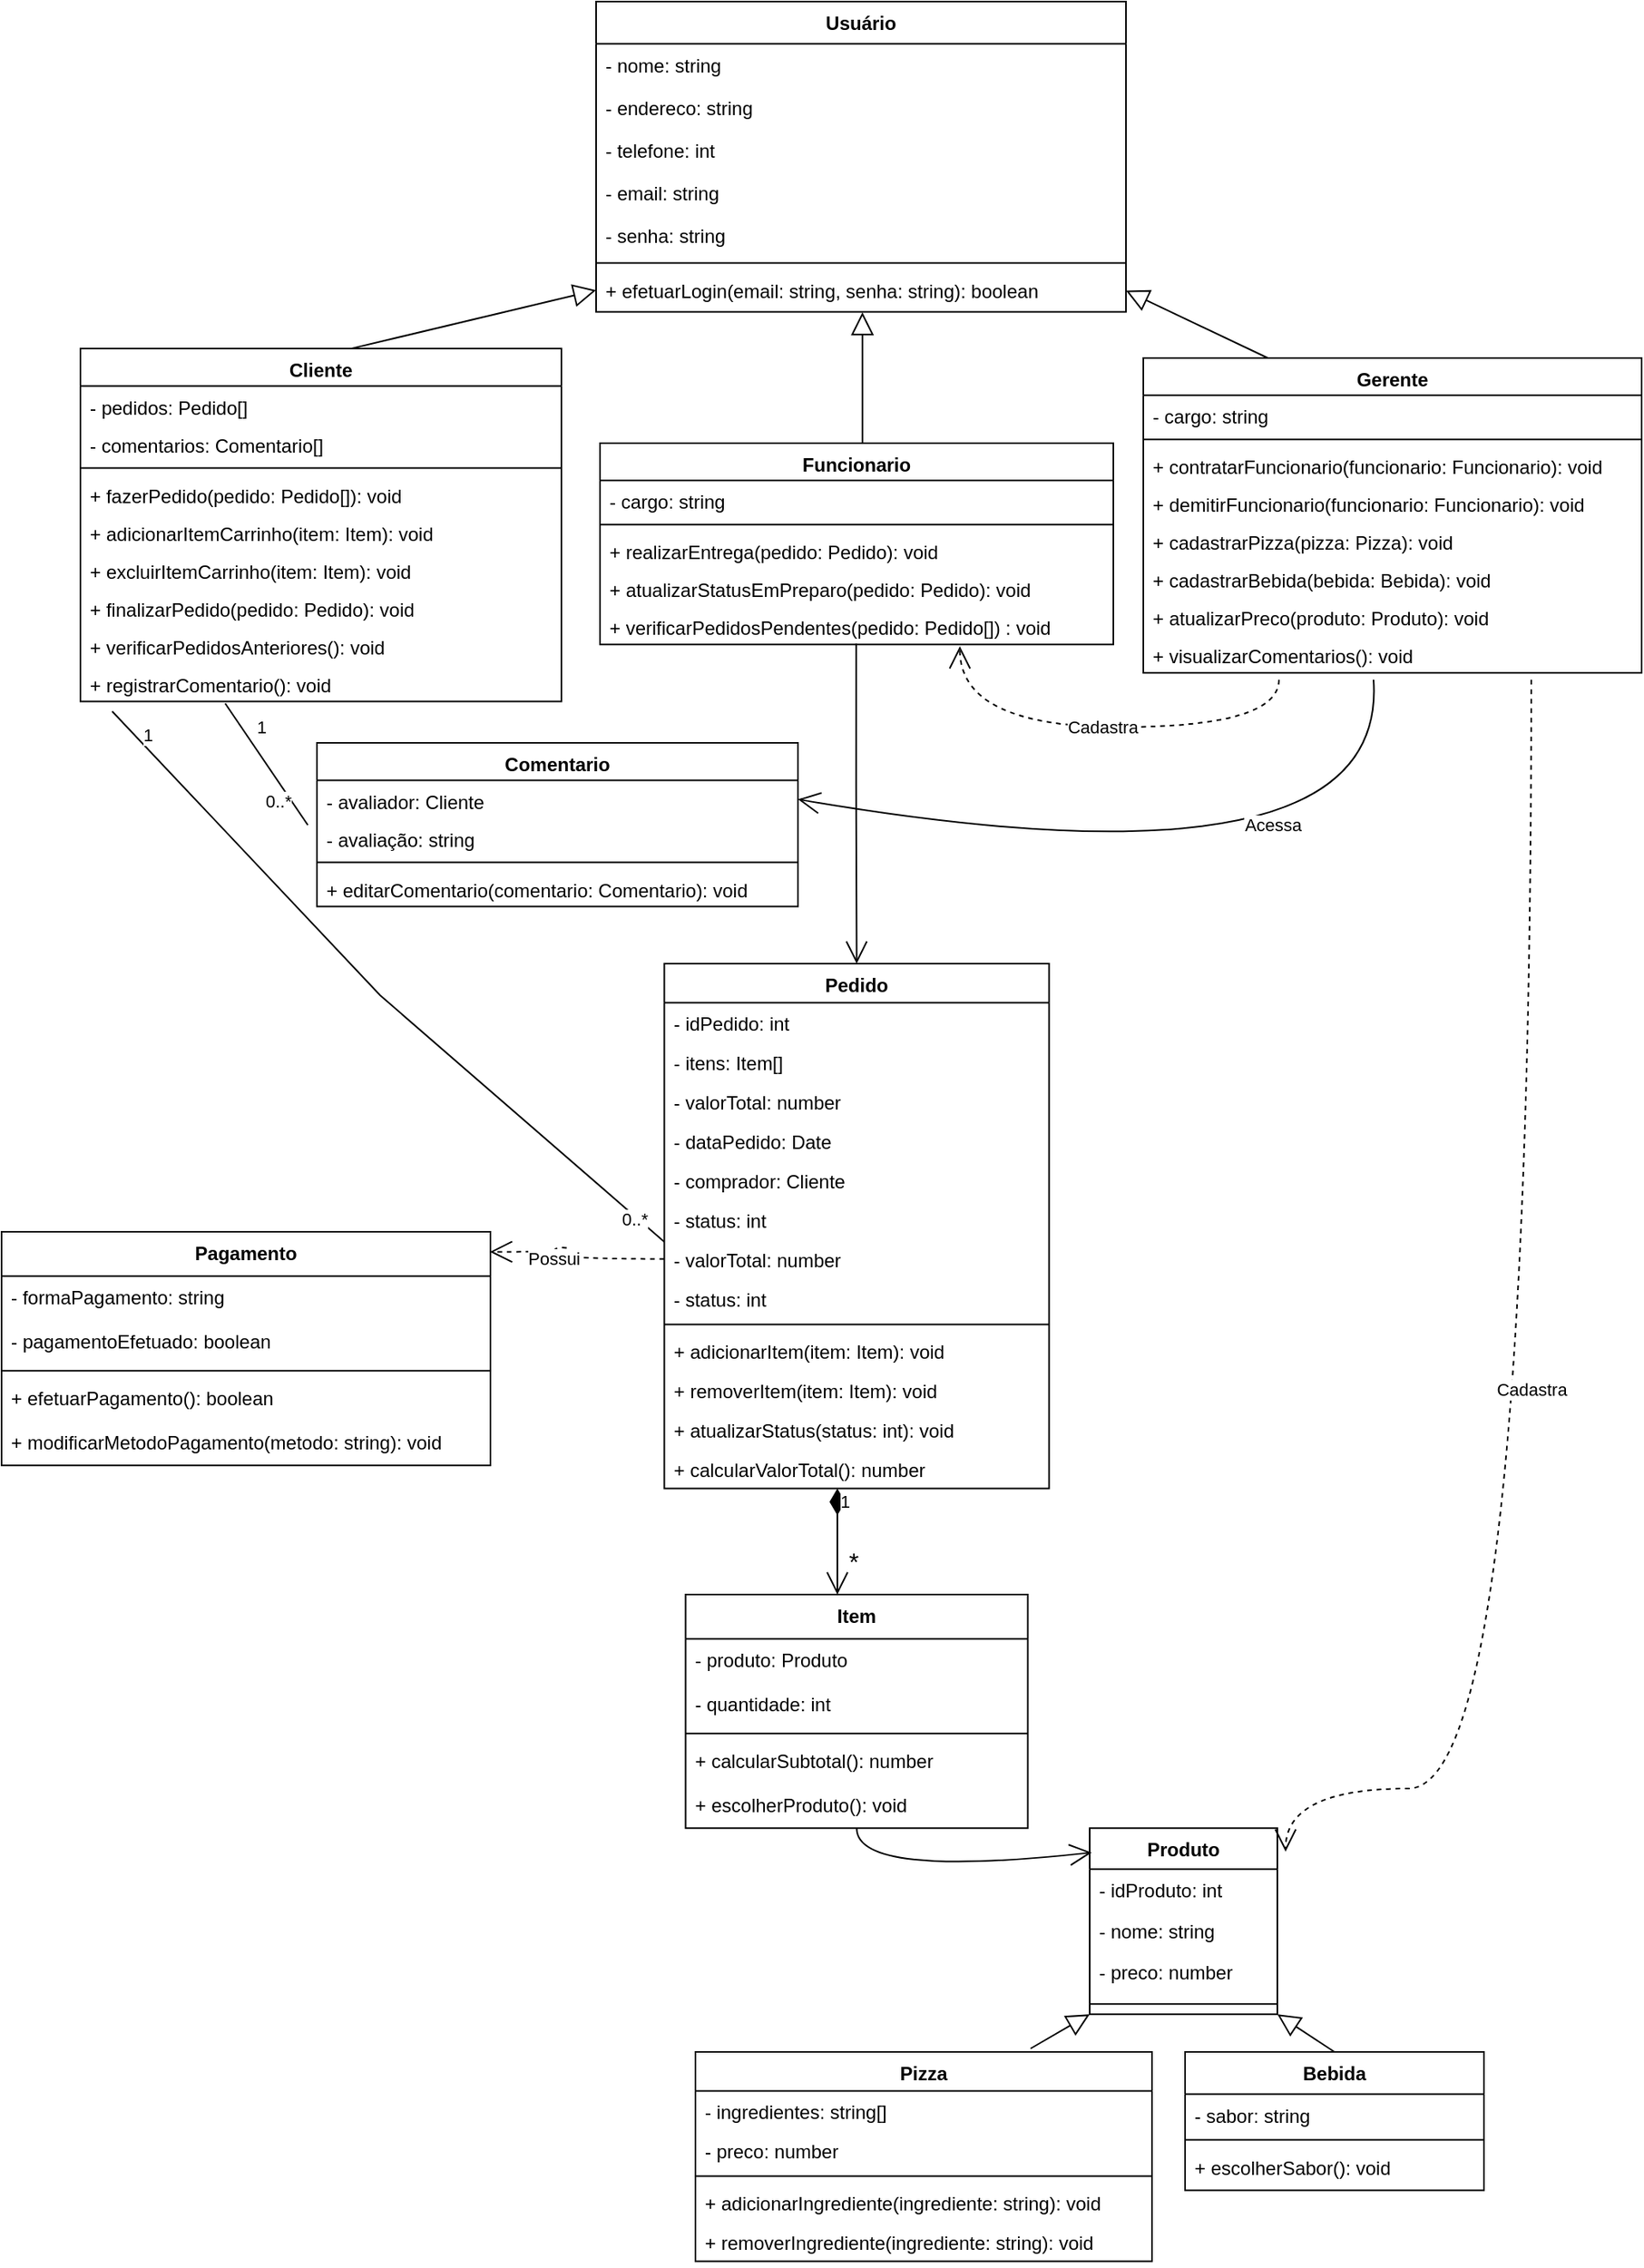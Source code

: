 <mxfile version="22.1.4" type="github">
  <diagram name="Página-1" id="_QHT0VM7mfmA924iPTIp">
    <mxGraphModel dx="1416" dy="1896" grid="1" gridSize="10" guides="1" tooltips="1" connect="1" arrows="1" fold="1" page="1" pageScale="1" pageWidth="827" pageHeight="1169" math="0" shadow="0">
      <root>
        <mxCell id="0" />
        <mxCell id="1" parent="0" />
        <mxCell id="14" value="Funcionario" style="swimlane;fontStyle=1;align=center;verticalAlign=top;childLayout=stackLayout;horizontal=1;startSize=23.606;horizontalStack=0;resizeParent=1;resizeParentMax=0;resizeLast=0;collapsible=0;marginBottom=0;" parent="1" vertex="1">
          <mxGeometry x="79.5" y="120" width="325.5" height="127.606" as="geometry" />
        </mxCell>
        <mxCell id="20" value="- cargo: string" style="text;strokeColor=none;fillColor=none;align=left;verticalAlign=top;spacingLeft=4;spacingRight=4;overflow=hidden;rotatable=0;points=[[0,0.5],[1,0.5]];portConstraint=eastwest;" parent="14" vertex="1">
          <mxGeometry y="23.606" width="325.5" height="24" as="geometry" />
        </mxCell>
        <mxCell id="21" style="line;strokeWidth=1;fillColor=none;align=left;verticalAlign=middle;spacingTop=-1;spacingLeft=3;spacingRight=3;rotatable=0;labelPosition=right;points=[];portConstraint=eastwest;strokeColor=inherit;" parent="14" vertex="1">
          <mxGeometry y="47.606" width="325.5" height="8" as="geometry" />
        </mxCell>
        <mxCell id="22" value="+ realizarEntrega(pedido: Pedido): void" style="text;strokeColor=none;fillColor=none;align=left;verticalAlign=top;spacingLeft=4;spacingRight=4;overflow=hidden;rotatable=0;points=[[0,0.5],[1,0.5]];portConstraint=eastwest;" parent="14" vertex="1">
          <mxGeometry y="55.606" width="325.5" height="24" as="geometry" />
        </mxCell>
        <mxCell id="SXoZxHdqQvmYgP3eN_0H-120" value="+ atualizarStatusEmPreparo(pedido: Pedido): void" style="text;strokeColor=none;fillColor=none;align=left;verticalAlign=top;spacingLeft=4;spacingRight=4;overflow=hidden;rotatable=0;points=[[0,0.5],[1,0.5]];portConstraint=eastwest;" parent="14" vertex="1">
          <mxGeometry y="79.606" width="325.5" height="24" as="geometry" />
        </mxCell>
        <mxCell id="SXoZxHdqQvmYgP3eN_0H-117" value="+ verificarPedidosPendentes(pedido: Pedido[]) : void" style="text;strokeColor=none;fillColor=none;align=left;verticalAlign=top;spacingLeft=4;spacingRight=4;overflow=hidden;rotatable=0;points=[[0,0.5],[1,0.5]];portConstraint=eastwest;" parent="14" vertex="1">
          <mxGeometry y="103.606" width="325.5" height="24" as="geometry" />
        </mxCell>
        <mxCell id="SXoZxHdqQvmYgP3eN_0H-110" style="rounded=0;orthogonalLoop=1;jettySize=auto;html=1;exitX=0.25;exitY=0;exitDx=0;exitDy=0;endArrow=block;endFill=0;entryX=1;entryY=0.5;entryDx=0;entryDy=0;endSize=12;" parent="1" source="27" target="SXoZxHdqQvmYgP3eN_0H-91" edge="1">
          <mxGeometry relative="1" as="geometry" />
        </mxCell>
        <mxCell id="27" value="Gerente" style="swimlane;fontStyle=1;align=center;verticalAlign=top;childLayout=stackLayout;horizontal=1;startSize=23.606;horizontalStack=0;resizeParent=1;resizeParentMax=0;resizeLast=0;collapsible=0;marginBottom=0;" parent="1" vertex="1">
          <mxGeometry x="424" y="66" width="316" height="199.606" as="geometry" />
        </mxCell>
        <mxCell id="SXoZxHdqQvmYgP3eN_0H-112" value="- cargo: string" style="text;strokeColor=none;fillColor=none;align=left;verticalAlign=top;spacingLeft=4;spacingRight=4;overflow=hidden;rotatable=0;points=[[0,0.5],[1,0.5]];portConstraint=eastwest;" parent="27" vertex="1">
          <mxGeometry y="23.606" width="316" height="24" as="geometry" />
        </mxCell>
        <mxCell id="34" style="line;strokeWidth=1;fillColor=none;align=left;verticalAlign=middle;spacingTop=-1;spacingLeft=3;spacingRight=3;rotatable=0;labelPosition=right;points=[];portConstraint=eastwest;strokeColor=inherit;" parent="27" vertex="1">
          <mxGeometry y="47.606" width="316" height="8" as="geometry" />
        </mxCell>
        <mxCell id="35" value="+ contratarFuncionario(funcionario: Funcionario): void" style="text;strokeColor=none;fillColor=none;align=left;verticalAlign=top;spacingLeft=4;spacingRight=4;overflow=hidden;rotatable=0;points=[[0,0.5],[1,0.5]];portConstraint=eastwest;" parent="27" vertex="1">
          <mxGeometry y="55.606" width="316" height="24" as="geometry" />
        </mxCell>
        <mxCell id="36" value="+ demitirFuncionario(funcionario: Funcionario): void" style="text;strokeColor=none;fillColor=none;align=left;verticalAlign=top;spacingLeft=4;spacingRight=4;overflow=hidden;rotatable=0;points=[[0,0.5],[1,0.5]];portConstraint=eastwest;" parent="27" vertex="1">
          <mxGeometry y="79.606" width="316" height="24" as="geometry" />
        </mxCell>
        <mxCell id="37" value="+ cadastrarPizza(pizza: Pizza): void" style="text;strokeColor=none;fillColor=none;align=left;verticalAlign=top;spacingLeft=4;spacingRight=4;overflow=hidden;rotatable=0;points=[[0,0.5],[1,0.5]];portConstraint=eastwest;" parent="27" vertex="1">
          <mxGeometry y="103.606" width="316" height="24" as="geometry" />
        </mxCell>
        <mxCell id="38" value="+ cadastrarBebida(bebida: Bebida): void" style="text;strokeColor=none;fillColor=none;align=left;verticalAlign=top;spacingLeft=4;spacingRight=4;overflow=hidden;rotatable=0;points=[[0,0.5],[1,0.5]];portConstraint=eastwest;" parent="27" vertex="1">
          <mxGeometry y="127.606" width="316" height="24" as="geometry" />
        </mxCell>
        <mxCell id="DunoJFlVvEclXtKHdvrS-126" value="+ atualizarPreco(produto: Produto): void" style="text;strokeColor=none;fillColor=none;align=left;verticalAlign=top;spacingLeft=4;spacingRight=4;overflow=hidden;rotatable=0;points=[[0,0.5],[1,0.5]];portConstraint=eastwest;" parent="27" vertex="1">
          <mxGeometry y="151.606" width="316" height="24" as="geometry" />
        </mxCell>
        <mxCell id="DunoJFlVvEclXtKHdvrS-119" value="+ visualizarComentarios(): void" style="text;strokeColor=none;fillColor=none;align=left;verticalAlign=top;spacingLeft=4;spacingRight=4;overflow=hidden;rotatable=0;points=[[0,0.5],[1,0.5]];portConstraint=eastwest;" parent="27" vertex="1">
          <mxGeometry y="175.606" width="316" height="24" as="geometry" />
        </mxCell>
        <mxCell id="40" value="Pizza" style="swimlane;fontStyle=1;align=center;verticalAlign=top;childLayout=stackLayout;horizontal=1;startSize=24.731;horizontalStack=0;resizeParent=1;resizeParentMax=0;resizeLast=0;collapsible=0;marginBottom=0;" parent="1" vertex="1">
          <mxGeometry x="140" y="1140" width="289.5" height="132.731" as="geometry" />
        </mxCell>
        <mxCell id="43" value="- ingredientes: string[]" style="text;strokeColor=none;fillColor=none;align=left;verticalAlign=top;spacingLeft=4;spacingRight=4;overflow=hidden;rotatable=0;points=[[0,0.5],[1,0.5]];portConstraint=eastwest;" parent="40" vertex="1">
          <mxGeometry y="24.731" width="289.5" height="25" as="geometry" />
        </mxCell>
        <mxCell id="44" value="- preco: number" style="text;strokeColor=none;fillColor=none;align=left;verticalAlign=top;spacingLeft=4;spacingRight=4;overflow=hidden;rotatable=0;points=[[0,0.5],[1,0.5]];portConstraint=eastwest;" parent="40" vertex="1">
          <mxGeometry y="49.731" width="289.5" height="25" as="geometry" />
        </mxCell>
        <mxCell id="45" style="line;strokeWidth=1;fillColor=none;align=left;verticalAlign=middle;spacingTop=-1;spacingLeft=3;spacingRight=3;rotatable=0;labelPosition=right;points=[];portConstraint=eastwest;strokeColor=inherit;" parent="40" vertex="1">
          <mxGeometry y="74.731" width="289.5" height="8" as="geometry" />
        </mxCell>
        <mxCell id="47" value="+ adicionarIngrediente(ingrediente: string): void" style="text;strokeColor=none;fillColor=none;align=left;verticalAlign=top;spacingLeft=4;spacingRight=4;overflow=hidden;rotatable=0;points=[[0,0.5],[1,0.5]];portConstraint=eastwest;" parent="40" vertex="1">
          <mxGeometry y="82.731" width="289.5" height="25" as="geometry" />
        </mxCell>
        <mxCell id="48" value="+ removerIngrediente(ingrediente: string): void" style="text;strokeColor=none;fillColor=none;align=left;verticalAlign=top;spacingLeft=4;spacingRight=4;overflow=hidden;rotatable=0;points=[[0,0.5],[1,0.5]];portConstraint=eastwest;" parent="40" vertex="1">
          <mxGeometry y="107.731" width="289.5" height="25" as="geometry" />
        </mxCell>
        <mxCell id="49" value="Bebida" style="swimlane;fontStyle=1;align=center;verticalAlign=top;childLayout=stackLayout;horizontal=1;startSize=26.756;horizontalStack=0;resizeParent=1;resizeParentMax=0;resizeLast=0;collapsible=0;marginBottom=0;" parent="1" vertex="1">
          <mxGeometry x="450.5" y="1140" width="189.5" height="87.756" as="geometry" />
        </mxCell>
        <mxCell id="DunoJFlVvEclXtKHdvrS-124" value="- sabor: string" style="text;strokeColor=none;fillColor=none;align=left;verticalAlign=top;spacingLeft=4;spacingRight=4;overflow=hidden;rotatable=0;points=[[0,0.5],[1,0.5]];portConstraint=eastwest;" parent="49" vertex="1">
          <mxGeometry y="26.756" width="189.5" height="25" as="geometry" />
        </mxCell>
        <mxCell id="53" style="line;strokeWidth=1;fillColor=none;align=left;verticalAlign=middle;spacingTop=-1;spacingLeft=3;spacingRight=3;rotatable=0;labelPosition=right;points=[];portConstraint=eastwest;strokeColor=inherit;" parent="49" vertex="1">
          <mxGeometry y="51.756" width="189.5" height="8" as="geometry" />
        </mxCell>
        <mxCell id="_cIstE_mvzX2A864JyEK-101" value="+ escolherSabor(): void" style="text;strokeColor=none;fillColor=none;align=left;verticalAlign=top;spacingLeft=4;spacingRight=4;overflow=hidden;rotatable=0;points=[[0,0.5],[1,0.5]];portConstraint=eastwest;" parent="49" vertex="1">
          <mxGeometry y="59.756" width="189.5" height="28" as="geometry" />
        </mxCell>
        <mxCell id="55" value="Pedido" style="swimlane;fontStyle=1;align=center;verticalAlign=top;childLayout=stackLayout;horizontal=1;startSize=24.731;horizontalStack=0;resizeParent=1;resizeParentMax=0;resizeLast=0;collapsible=0;marginBottom=0;" parent="1" vertex="1">
          <mxGeometry x="120.25" y="450" width="244" height="332.731" as="geometry" />
        </mxCell>
        <mxCell id="56" value="- idPedido: int" style="text;strokeColor=none;fillColor=none;align=left;verticalAlign=top;spacingLeft=4;spacingRight=4;overflow=hidden;rotatable=0;points=[[0,0.5],[1,0.5]];portConstraint=eastwest;" parent="55" vertex="1">
          <mxGeometry y="24.731" width="244" height="25" as="geometry" />
        </mxCell>
        <mxCell id="57" value="- itens: Item[]" style="text;strokeColor=none;fillColor=none;align=left;verticalAlign=top;spacingLeft=4;spacingRight=4;overflow=hidden;rotatable=0;points=[[0,0.5],[1,0.5]];portConstraint=eastwest;" parent="55" vertex="1">
          <mxGeometry y="49.731" width="244" height="25" as="geometry" />
        </mxCell>
        <mxCell id="58" value="- valorTotal: number" style="text;strokeColor=none;fillColor=none;align=left;verticalAlign=top;spacingLeft=4;spacingRight=4;overflow=hidden;rotatable=0;points=[[0,0.5],[1,0.5]];portConstraint=eastwest;" parent="55" vertex="1">
          <mxGeometry y="74.731" width="244" height="25" as="geometry" />
        </mxCell>
        <mxCell id="59" value="- dataPedido: Date" style="text;strokeColor=none;fillColor=none;align=left;verticalAlign=top;spacingLeft=4;spacingRight=4;overflow=hidden;rotatable=0;points=[[0,0.5],[1,0.5]];portConstraint=eastwest;" parent="55" vertex="1">
          <mxGeometry y="99.731" width="244" height="25" as="geometry" />
        </mxCell>
        <mxCell id="DunoJFlVvEclXtKHdvrS-103" value="- comprador: Cliente" style="text;strokeColor=none;fillColor=none;align=left;verticalAlign=top;spacingLeft=4;spacingRight=4;overflow=hidden;rotatable=0;points=[[0,0.5],[1,0.5]];portConstraint=eastwest;" parent="55" vertex="1">
          <mxGeometry y="124.731" width="244" height="25" as="geometry" />
        </mxCell>
        <mxCell id="SXoZxHdqQvmYgP3eN_0H-115" value="- status: int" style="text;strokeColor=none;fillColor=none;align=left;verticalAlign=top;spacingLeft=4;spacingRight=4;overflow=hidden;rotatable=0;points=[[0,0.5],[1,0.5]];portConstraint=eastwest;" parent="55" vertex="1">
          <mxGeometry y="149.731" width="244" height="25" as="geometry" />
        </mxCell>
        <mxCell id="_cIstE_mvzX2A864JyEK-82" value="- valorTotal: number" style="text;strokeColor=none;fillColor=none;align=left;verticalAlign=top;spacingLeft=4;spacingRight=4;overflow=hidden;rotatable=0;points=[[0,0.5],[1,0.5]];portConstraint=eastwest;" parent="55" vertex="1">
          <mxGeometry y="174.731" width="244" height="25" as="geometry" />
        </mxCell>
        <mxCell id="_cIstE_mvzX2A864JyEK-85" value="- status: int" style="text;strokeColor=none;fillColor=none;align=left;verticalAlign=top;spacingLeft=4;spacingRight=4;overflow=hidden;rotatable=0;points=[[0,0.5],[1,0.5]];portConstraint=eastwest;" parent="55" vertex="1">
          <mxGeometry y="199.731" width="244" height="25" as="geometry" />
        </mxCell>
        <mxCell id="60" style="line;strokeWidth=1;fillColor=none;align=left;verticalAlign=middle;spacingTop=-1;spacingLeft=3;spacingRight=3;rotatable=0;labelPosition=right;points=[];portConstraint=eastwest;strokeColor=inherit;" parent="55" vertex="1">
          <mxGeometry y="224.731" width="244" height="8" as="geometry" />
        </mxCell>
        <mxCell id="61" value="+ adicionarItem(item: Item): void" style="text;strokeColor=none;fillColor=none;align=left;verticalAlign=top;spacingLeft=4;spacingRight=4;overflow=hidden;rotatable=0;points=[[0,0.5],[1,0.5]];portConstraint=eastwest;" parent="55" vertex="1">
          <mxGeometry y="232.731" width="244" height="25" as="geometry" />
        </mxCell>
        <mxCell id="62" value="+ removerItem(item: Item): void" style="text;strokeColor=none;fillColor=none;align=left;verticalAlign=top;spacingLeft=4;spacingRight=4;overflow=hidden;rotatable=0;points=[[0,0.5],[1,0.5]];portConstraint=eastwest;" parent="55" vertex="1">
          <mxGeometry y="257.731" width="244" height="25" as="geometry" />
        </mxCell>
        <mxCell id="_cIstE_mvzX2A864JyEK-83" value="+ atualizarStatus(status: int): void" style="text;strokeColor=none;fillColor=none;align=left;verticalAlign=top;spacingLeft=4;spacingRight=4;overflow=hidden;rotatable=0;points=[[0,0.5],[1,0.5]];portConstraint=eastwest;" parent="55" vertex="1">
          <mxGeometry y="282.731" width="244" height="25" as="geometry" />
        </mxCell>
        <mxCell id="63" value="+ calcularValorTotal(): number" style="text;strokeColor=none;fillColor=none;align=left;verticalAlign=top;spacingLeft=4;spacingRight=4;overflow=hidden;rotatable=0;points=[[0,0.5],[1,0.5]];portConstraint=eastwest;" parent="55" vertex="1">
          <mxGeometry y="307.731" width="244" height="25" as="geometry" />
        </mxCell>
        <mxCell id="64" value="Item" style="swimlane;fontStyle=1;align=center;verticalAlign=top;childLayout=stackLayout;horizontal=1;startSize=28.106;horizontalStack=0;resizeParent=1;resizeParentMax=0;resizeLast=0;collapsible=0;marginBottom=0;" parent="1" vertex="1">
          <mxGeometry x="133.75" y="850" width="217" height="148.106" as="geometry" />
        </mxCell>
        <mxCell id="65" value="- produto: Produto" style="text;strokeColor=none;fillColor=none;align=left;verticalAlign=top;spacingLeft=4;spacingRight=4;overflow=hidden;rotatable=0;points=[[0,0.5],[1,0.5]];portConstraint=eastwest;" parent="64" vertex="1">
          <mxGeometry y="28.106" width="217" height="28" as="geometry" />
        </mxCell>
        <mxCell id="66" value="- quantidade: int" style="text;strokeColor=none;fillColor=none;align=left;verticalAlign=top;spacingLeft=4;spacingRight=4;overflow=hidden;rotatable=0;points=[[0,0.5],[1,0.5]];portConstraint=eastwest;" parent="64" vertex="1">
          <mxGeometry y="56.106" width="217" height="28" as="geometry" />
        </mxCell>
        <mxCell id="67" style="line;strokeWidth=1;fillColor=none;align=left;verticalAlign=middle;spacingTop=-1;spacingLeft=3;spacingRight=3;rotatable=0;labelPosition=right;points=[];portConstraint=eastwest;strokeColor=inherit;" parent="64" vertex="1">
          <mxGeometry y="84.106" width="217" height="8" as="geometry" />
        </mxCell>
        <mxCell id="_cIstE_mvzX2A864JyEK-99" value="+ calcularSubtotal(): number" style="text;strokeColor=none;fillColor=none;align=left;verticalAlign=top;spacingLeft=4;spacingRight=4;overflow=hidden;rotatable=0;points=[[0,0.5],[1,0.5]];portConstraint=eastwest;" parent="64" vertex="1">
          <mxGeometry y="92.106" width="217" height="28" as="geometry" />
        </mxCell>
        <mxCell id="68" value="+ escolherProduto(): void" style="text;strokeColor=none;fillColor=none;align=left;verticalAlign=top;spacingLeft=4;spacingRight=4;overflow=hidden;rotatable=0;points=[[0,0.5],[1,0.5]];portConstraint=eastwest;" parent="64" vertex="1">
          <mxGeometry y="120.106" width="217" height="28" as="geometry" />
        </mxCell>
        <mxCell id="69" value="Produto" style="swimlane;fontStyle=1;align=center;verticalAlign=top;childLayout=stackLayout;horizontal=1;startSize=26.019;horizontalStack=0;resizeParent=1;resizeParentMax=0;resizeLast=0;collapsible=0;marginBottom=0;" parent="1" vertex="1">
          <mxGeometry x="390" y="998.11" width="119" height="118.019" as="geometry" />
        </mxCell>
        <mxCell id="70" value="- idProduto: int" style="text;strokeColor=none;fillColor=none;align=left;verticalAlign=top;spacingLeft=4;spacingRight=4;overflow=hidden;rotatable=0;points=[[0,0.5],[1,0.5]];portConstraint=eastwest;" parent="69" vertex="1">
          <mxGeometry y="26.019" width="119" height="26" as="geometry" />
        </mxCell>
        <mxCell id="71" value="- nome: string" style="text;strokeColor=none;fillColor=none;align=left;verticalAlign=top;spacingLeft=4;spacingRight=4;overflow=hidden;rotatable=0;points=[[0,0.5],[1,0.5]];portConstraint=eastwest;" parent="69" vertex="1">
          <mxGeometry y="52.019" width="119" height="26" as="geometry" />
        </mxCell>
        <mxCell id="DunoJFlVvEclXtKHdvrS-123" value="- preco: number" style="text;strokeColor=none;fillColor=none;align=left;verticalAlign=top;spacingLeft=4;spacingRight=4;overflow=hidden;rotatable=0;points=[[0,0.5],[1,0.5]];portConstraint=eastwest;" parent="69" vertex="1">
          <mxGeometry y="78.019" width="119" height="27" as="geometry" />
        </mxCell>
        <mxCell id="72" style="line;strokeWidth=1;fillColor=none;align=left;verticalAlign=middle;spacingTop=-1;spacingLeft=3;spacingRight=3;rotatable=0;labelPosition=right;points=[];portConstraint=eastwest;strokeColor=inherit;" parent="69" vertex="1">
          <mxGeometry y="105.019" width="119" height="13" as="geometry" />
        </mxCell>
        <mxCell id="76" value="" style="startArrow=none;endArrow=open;endSize=12;entryX=0.5;entryY=0;entryDx=0;entryDy=0;edgeStyle=orthogonalEdgeStyle;exitX=0.499;exitY=0.973;exitDx=0;exitDy=0;exitPerimeter=0;" parent="1" source="SXoZxHdqQvmYgP3eN_0H-117" target="55" edge="1">
          <mxGeometry relative="1" as="geometry">
            <mxPoint x="241" y="550" as="sourcePoint" />
          </mxGeometry>
        </mxCell>
        <mxCell id="79" value="" style="curved=1;startArrow=none;endArrow=open;endSize=12;entryX=1;entryY=0.5;entryDx=0;entryDy=0;" parent="1" target="DunoJFlVvEclXtKHdvrS-102" edge="1">
          <mxGeometry relative="1" as="geometry">
            <Array as="points">
              <mxPoint x="580" y="410" />
            </Array>
            <mxPoint x="570" y="270" as="sourcePoint" />
            <mxPoint x="490" y="770" as="targetPoint" />
          </mxGeometry>
        </mxCell>
        <mxCell id="_cIstE_mvzX2A864JyEK-97" value="Acessa" style="edgeLabel;html=1;align=center;verticalAlign=middle;resizable=0;points=[];" parent="79" vertex="1" connectable="0">
          <mxGeometry x="-0.205" y="-4" relative="1" as="geometry">
            <mxPoint x="-9" y="-33" as="offset" />
          </mxGeometry>
        </mxCell>
        <mxCell id="82" value="" style="curved=1;startArrow=none;endArrow=open;endSize=12;exitX=0.5;exitY=1.004;entryX=0.011;entryY=0.131;entryDx=0;entryDy=0;entryPerimeter=0;" parent="1" source="64" target="69" edge="1">
          <mxGeometry relative="1" as="geometry">
            <Array as="points">
              <mxPoint x="242" y="1030" />
            </Array>
          </mxGeometry>
        </mxCell>
        <mxCell id="SXoZxHdqQvmYgP3eN_0H-86" value="Usuário" style="swimlane;fontStyle=1;align=center;verticalAlign=top;childLayout=stackLayout;horizontal=1;startSize=26.756;horizontalStack=0;resizeParent=1;resizeParentMax=0;resizeLast=0;collapsible=0;marginBottom=0;" parent="1" vertex="1">
          <mxGeometry x="77" y="-160" width="336" height="196.756" as="geometry" />
        </mxCell>
        <mxCell id="SXoZxHdqQvmYgP3eN_0H-87" value="- nome: string" style="text;strokeColor=none;fillColor=none;align=left;verticalAlign=top;spacingLeft=4;spacingRight=4;overflow=hidden;rotatable=0;points=[[0,0.5],[1,0.5]];portConstraint=eastwest;" parent="SXoZxHdqQvmYgP3eN_0H-86" vertex="1">
          <mxGeometry y="26.756" width="336" height="27" as="geometry" />
        </mxCell>
        <mxCell id="SXoZxHdqQvmYgP3eN_0H-88" value="- endereco: string" style="text;strokeColor=none;fillColor=none;align=left;verticalAlign=top;spacingLeft=4;spacingRight=4;overflow=hidden;rotatable=0;points=[[0,0.5],[1,0.5]];portConstraint=eastwest;" parent="SXoZxHdqQvmYgP3eN_0H-86" vertex="1">
          <mxGeometry y="53.756" width="336" height="27" as="geometry" />
        </mxCell>
        <mxCell id="SXoZxHdqQvmYgP3eN_0H-89" value="- telefone: int" style="text;strokeColor=none;fillColor=none;align=left;verticalAlign=top;spacingLeft=4;spacingRight=4;overflow=hidden;rotatable=0;points=[[0,0.5],[1,0.5]];portConstraint=eastwest;" parent="SXoZxHdqQvmYgP3eN_0H-86" vertex="1">
          <mxGeometry y="80.756" width="336" height="27" as="geometry" />
        </mxCell>
        <mxCell id="SXoZxHdqQvmYgP3eN_0H-98" value="- email: string" style="text;strokeColor=none;fillColor=none;align=left;verticalAlign=top;spacingLeft=4;spacingRight=4;overflow=hidden;rotatable=0;points=[[0,0.5],[1,0.5]];portConstraint=eastwest;" parent="SXoZxHdqQvmYgP3eN_0H-86" vertex="1">
          <mxGeometry y="107.756" width="336" height="27" as="geometry" />
        </mxCell>
        <mxCell id="SXoZxHdqQvmYgP3eN_0H-99" value="- senha: string" style="text;strokeColor=none;fillColor=none;align=left;verticalAlign=top;spacingLeft=4;spacingRight=4;overflow=hidden;rotatable=0;points=[[0,0.5],[1,0.5]];portConstraint=eastwest;" parent="SXoZxHdqQvmYgP3eN_0H-86" vertex="1">
          <mxGeometry y="134.756" width="336" height="27" as="geometry" />
        </mxCell>
        <mxCell id="SXoZxHdqQvmYgP3eN_0H-90" style="line;strokeWidth=1;fillColor=none;align=left;verticalAlign=middle;spacingTop=-1;spacingLeft=3;spacingRight=3;rotatable=0;labelPosition=right;points=[];portConstraint=eastwest;strokeColor=inherit;" parent="SXoZxHdqQvmYgP3eN_0H-86" vertex="1">
          <mxGeometry y="161.756" width="336" height="8" as="geometry" />
        </mxCell>
        <mxCell id="SXoZxHdqQvmYgP3eN_0H-91" value="+ efetuarLogin(email: string, senha: string): boolean" style="text;strokeColor=none;fillColor=none;align=left;verticalAlign=top;spacingLeft=4;spacingRight=4;overflow=hidden;rotatable=0;points=[[0,0.5],[1,0.5]];portConstraint=eastwest;" parent="SXoZxHdqQvmYgP3eN_0H-86" vertex="1">
          <mxGeometry y="169.756" width="336" height="27" as="geometry" />
        </mxCell>
        <mxCell id="SXoZxHdqQvmYgP3eN_0H-113" style="rounded=0;orthogonalLoop=1;jettySize=auto;html=1;endArrow=block;endFill=0;endSize=12;edgeStyle=orthogonalEdgeStyle;exitX=0.5;exitY=0;exitDx=0;exitDy=0;" parent="1" edge="1" source="14">
          <mxGeometry relative="1" as="geometry">
            <mxPoint x="244.13" y="90" as="sourcePoint" />
            <mxPoint x="245.88" y="37" as="targetPoint" />
            <Array as="points">
              <mxPoint x="246" y="120" />
            </Array>
          </mxGeometry>
        </mxCell>
        <mxCell id="DunoJFlVvEclXtKHdvrS-84" value="Comentario" style="swimlane;fontStyle=1;align=center;verticalAlign=top;childLayout=stackLayout;horizontal=1;startSize=23.81;horizontalStack=0;resizeParent=1;resizeParentMax=0;resizeLast=0;collapsible=0;marginBottom=0;" parent="1" vertex="1">
          <mxGeometry x="-100" y="310" width="305" height="103.81" as="geometry" />
        </mxCell>
        <mxCell id="DunoJFlVvEclXtKHdvrS-102" value="- avaliador: Cliente" style="text;strokeColor=none;fillColor=none;align=left;verticalAlign=top;spacingLeft=4;spacingRight=4;overflow=hidden;rotatable=0;points=[[0,0.5],[1,0.5]];portConstraint=eastwest;" parent="DunoJFlVvEclXtKHdvrS-84" vertex="1">
          <mxGeometry y="23.81" width="305" height="24" as="geometry" />
        </mxCell>
        <mxCell id="DunoJFlVvEclXtKHdvrS-85" value="- avaliação: string" style="text;strokeColor=none;fillColor=none;align=left;verticalAlign=top;spacingLeft=4;spacingRight=4;overflow=hidden;rotatable=0;points=[[0,0.5],[1,0.5]];portConstraint=eastwest;" parent="DunoJFlVvEclXtKHdvrS-84" vertex="1">
          <mxGeometry y="47.81" width="305" height="24" as="geometry" />
        </mxCell>
        <mxCell id="DunoJFlVvEclXtKHdvrS-86" style="line;strokeWidth=1;fillColor=none;align=left;verticalAlign=middle;spacingTop=-1;spacingLeft=3;spacingRight=3;rotatable=0;labelPosition=right;points=[];portConstraint=eastwest;strokeColor=inherit;" parent="DunoJFlVvEclXtKHdvrS-84" vertex="1">
          <mxGeometry y="71.81" width="305" height="8" as="geometry" />
        </mxCell>
        <mxCell id="DunoJFlVvEclXtKHdvrS-133" value="+ editarComentario(comentario: Comentario): void" style="text;strokeColor=none;fillColor=none;align=left;verticalAlign=top;spacingLeft=4;spacingRight=4;overflow=hidden;rotatable=0;points=[[0,0.5],[1,0.5]];portConstraint=eastwest;" parent="DunoJFlVvEclXtKHdvrS-84" vertex="1">
          <mxGeometry y="79.81" width="305" height="24" as="geometry" />
        </mxCell>
        <mxCell id="DunoJFlVvEclXtKHdvrS-115" value="" style="endArrow=none;html=1;rounded=0;exitX=0.301;exitY=1.05;exitDx=0;exitDy=0;exitPerimeter=0;entryX=-0.019;entryY=0.18;entryDx=0;entryDy=0;entryPerimeter=0;" parent="1" source="SXoZxHdqQvmYgP3eN_0H-119" target="DunoJFlVvEclXtKHdvrS-85" edge="1">
          <mxGeometry relative="1" as="geometry">
            <mxPoint x="-188.195" y="407.706" as="sourcePoint" />
            <mxPoint x="-90" y="486.81" as="targetPoint" />
          </mxGeometry>
        </mxCell>
        <mxCell id="DunoJFlVvEclXtKHdvrS-116" value="1" style="edgeLabel;resizable=0;html=1;align=left;verticalAlign=bottom;" parent="DunoJFlVvEclXtKHdvrS-115" connectable="0" vertex="1">
          <mxGeometry x="-1" relative="1" as="geometry">
            <mxPoint x="18" y="23" as="offset" />
          </mxGeometry>
        </mxCell>
        <mxCell id="DunoJFlVvEclXtKHdvrS-117" value="0..*" style="edgeLabel;resizable=0;html=1;align=right;verticalAlign=bottom;" parent="DunoJFlVvEclXtKHdvrS-115" connectable="0" vertex="1">
          <mxGeometry x="1" relative="1" as="geometry">
            <mxPoint x="-10" y="-6" as="offset" />
          </mxGeometry>
        </mxCell>
        <mxCell id="DunoJFlVvEclXtKHdvrS-118" value="Cadastra" style="endArrow=open;endSize=12;dashed=1;html=1;rounded=0;entryX=0.701;entryY=1.049;entryDx=0;entryDy=0;entryPerimeter=0;edgeStyle=orthogonalEdgeStyle;curved=1;" parent="1" target="SXoZxHdqQvmYgP3eN_0H-117" edge="1">
          <mxGeometry width="160" relative="1" as="geometry">
            <mxPoint x="510" y="270" as="sourcePoint" />
            <mxPoint x="314.007" y="290.002" as="targetPoint" />
            <Array as="points">
              <mxPoint x="510" y="300" />
              <mxPoint x="308" y="300" />
            </Array>
          </mxGeometry>
        </mxCell>
        <mxCell id="DunoJFlVvEclXtKHdvrS-120" style="rounded=0;orthogonalLoop=1;jettySize=auto;html=1;exitX=0.557;exitY=0.002;exitDx=0;exitDy=0;endArrow=block;endFill=0;entryX=0;entryY=0.5;entryDx=0;entryDy=0;endSize=12;exitPerimeter=0;" parent="1" source="2" edge="1">
          <mxGeometry relative="1" as="geometry">
            <mxPoint x="-110" y="160" as="sourcePoint" />
            <mxPoint x="77" y="23" as="targetPoint" />
          </mxGeometry>
        </mxCell>
        <mxCell id="DunoJFlVvEclXtKHdvrS-127" value="Cadastra" style="endArrow=open;endSize=12;dashed=1;html=1;rounded=0;entryX=1.044;entryY=0.126;entryDx=0;entryDy=0;edgeStyle=orthogonalEdgeStyle;curved=1;entryPerimeter=0;" parent="1" target="69" edge="1">
          <mxGeometry width="160" relative="1" as="geometry">
            <mxPoint x="670" y="270" as="sourcePoint" />
            <mxPoint x="520.005" y="984.152" as="targetPoint" />
            <Array as="points">
              <mxPoint x="670" y="973" />
            </Array>
          </mxGeometry>
        </mxCell>
        <mxCell id="DunoJFlVvEclXtKHdvrS-128" value="" style="endArrow=none;html=1;rounded=0;exitX=0.066;exitY=1.258;exitDx=0;exitDy=0;exitPerimeter=0;entryX=0;entryY=1.066;entryDx=0;entryDy=0;entryPerimeter=0;" parent="1" source="SXoZxHdqQvmYgP3eN_0H-119" target="SXoZxHdqQvmYgP3eN_0H-115" edge="1">
          <mxGeometry relative="1" as="geometry">
            <mxPoint x="-234.86" y="406.706" as="sourcePoint" />
            <mxPoint x="-112" y="579" as="targetPoint" />
            <Array as="points">
              <mxPoint x="-60" y="470" />
            </Array>
          </mxGeometry>
        </mxCell>
        <mxCell id="DunoJFlVvEclXtKHdvrS-129" value="1" style="edgeLabel;resizable=0;html=1;align=left;verticalAlign=bottom;" parent="DunoJFlVvEclXtKHdvrS-128" connectable="0" vertex="1">
          <mxGeometry x="-1" relative="1" as="geometry">
            <mxPoint x="18" y="23" as="offset" />
          </mxGeometry>
        </mxCell>
        <mxCell id="DunoJFlVvEclXtKHdvrS-130" value="0..*" style="edgeLabel;resizable=0;html=1;align=right;verticalAlign=bottom;" parent="DunoJFlVvEclXtKHdvrS-128" connectable="0" vertex="1">
          <mxGeometry x="1" relative="1" as="geometry">
            <mxPoint x="-10" y="-6" as="offset" />
          </mxGeometry>
        </mxCell>
        <mxCell id="DunoJFlVvEclXtKHdvrS-131" style="rounded=0;orthogonalLoop=1;jettySize=auto;html=1;exitX=0.5;exitY=0;exitDx=0;exitDy=0;endArrow=block;endFill=0;entryX=1;entryY=1;entryDx=0;entryDy=0;endSize=12;" parent="1" source="49" target="69" edge="1">
          <mxGeometry relative="1" as="geometry">
            <mxPoint x="642" y="1367" as="sourcePoint" />
            <mxPoint x="524" y="1260" as="targetPoint" />
          </mxGeometry>
        </mxCell>
        <mxCell id="DunoJFlVvEclXtKHdvrS-132" style="rounded=0;orthogonalLoop=1;jettySize=auto;html=1;exitX=0.734;exitY=-0.016;exitDx=0;exitDy=0;endArrow=block;endFill=0;entryX=0;entryY=1;entryDx=0;entryDy=0;endSize=12;exitPerimeter=0;" parent="1" source="40" target="69" edge="1">
          <mxGeometry relative="1" as="geometry">
            <mxPoint x="378" y="1350" as="sourcePoint" />
            <mxPoint x="280" y="1250" as="targetPoint" />
          </mxGeometry>
        </mxCell>
        <mxCell id="_cIstE_mvzX2A864JyEK-87" value="Pagamento" style="swimlane;fontStyle=1;align=center;verticalAlign=top;childLayout=stackLayout;horizontal=1;startSize=28.106;horizontalStack=0;resizeParent=1;resizeParentMax=0;resizeLast=0;collapsible=0;marginBottom=0;" parent="1" vertex="1">
          <mxGeometry x="-300" y="620" width="310" height="148.106" as="geometry" />
        </mxCell>
        <mxCell id="_cIstE_mvzX2A864JyEK-88" value="- formaPagamento: string" style="text;strokeColor=none;fillColor=none;align=left;verticalAlign=top;spacingLeft=4;spacingRight=4;overflow=hidden;rotatable=0;points=[[0,0.5],[1,0.5]];portConstraint=eastwest;" parent="_cIstE_mvzX2A864JyEK-87" vertex="1">
          <mxGeometry y="28.106" width="310" height="28" as="geometry" />
        </mxCell>
        <mxCell id="_cIstE_mvzX2A864JyEK-89" value="- pagamentoEfetuado: boolean" style="text;strokeColor=none;fillColor=none;align=left;verticalAlign=top;spacingLeft=4;spacingRight=4;overflow=hidden;rotatable=0;points=[[0,0.5],[1,0.5]];portConstraint=eastwest;" parent="_cIstE_mvzX2A864JyEK-87" vertex="1">
          <mxGeometry y="56.106" width="310" height="28" as="geometry" />
        </mxCell>
        <mxCell id="_cIstE_mvzX2A864JyEK-90" style="line;strokeWidth=1;fillColor=none;align=left;verticalAlign=middle;spacingTop=-1;spacingLeft=3;spacingRight=3;rotatable=0;labelPosition=right;points=[];portConstraint=eastwest;strokeColor=inherit;" parent="_cIstE_mvzX2A864JyEK-87" vertex="1">
          <mxGeometry y="84.106" width="310" height="8" as="geometry" />
        </mxCell>
        <mxCell id="_cIstE_mvzX2A864JyEK-91" value="+ efetuarPagamento(): boolean" style="text;strokeColor=none;fillColor=none;align=left;verticalAlign=top;spacingLeft=4;spacingRight=4;overflow=hidden;rotatable=0;points=[[0,0.5],[1,0.5]];portConstraint=eastwest;" parent="_cIstE_mvzX2A864JyEK-87" vertex="1">
          <mxGeometry y="92.106" width="310" height="28" as="geometry" />
        </mxCell>
        <mxCell id="_cIstE_mvzX2A864JyEK-92" value="+ modificarMetodoPagamento(metodo: string): void" style="text;strokeColor=none;fillColor=none;align=left;verticalAlign=top;spacingLeft=4;spacingRight=4;overflow=hidden;rotatable=0;points=[[0,0.5],[1,0.5]];portConstraint=eastwest;" parent="_cIstE_mvzX2A864JyEK-87" vertex="1">
          <mxGeometry y="120.106" width="310" height="28" as="geometry" />
        </mxCell>
        <mxCell id="_cIstE_mvzX2A864JyEK-95" value="Possui" style="endArrow=open;endSize=12;dashed=1;html=1;rounded=0;entryX=0.999;entryY=0.086;entryDx=0;entryDy=0;exitX=0;exitY=0.5;exitDx=0;exitDy=0;edgeStyle=orthogonalEdgeStyle;curved=1;entryPerimeter=0;" parent="1" source="_cIstE_mvzX2A864JyEK-82" target="_cIstE_mvzX2A864JyEK-87" edge="1">
          <mxGeometry width="160" relative="1" as="geometry">
            <mxPoint y="677" as="sourcePoint" />
            <mxPoint x="-205" y="610" as="targetPoint" />
            <Array as="points">
              <mxPoint x="50" y="637" />
              <mxPoint x="50" y="630" />
              <mxPoint x="60" y="630" />
              <mxPoint x="60" y="633" />
            </Array>
          </mxGeometry>
        </mxCell>
        <mxCell id="2" value="Cliente" style="swimlane;fontStyle=1;align=center;verticalAlign=top;childLayout=stackLayout;horizontal=1;startSize=23.81;horizontalStack=0;resizeParent=1;resizeParentMax=0;resizeLast=0;collapsible=0;marginBottom=0;" parent="1" vertex="1">
          <mxGeometry x="-250" y="60" width="305" height="223.81" as="geometry" />
        </mxCell>
        <mxCell id="SXoZxHdqQvmYgP3eN_0H-116" value="- pedidos: Pedido[]" style="text;strokeColor=none;fillColor=none;align=left;verticalAlign=top;spacingLeft=4;spacingRight=4;overflow=hidden;rotatable=0;points=[[0,0.5],[1,0.5]];portConstraint=eastwest;" parent="2" vertex="1">
          <mxGeometry y="23.81" width="305" height="24" as="geometry" />
        </mxCell>
        <mxCell id="DunoJFlVvEclXtKHdvrS-109" value="- comentarios: Comentario[]" style="text;strokeColor=none;fillColor=none;align=left;verticalAlign=top;spacingLeft=4;spacingRight=4;overflow=hidden;rotatable=0;points=[[0,0.5],[1,0.5]];portConstraint=eastwest;" parent="2" vertex="1">
          <mxGeometry y="47.81" width="305" height="24" as="geometry" />
        </mxCell>
        <mxCell id="9" style="line;strokeWidth=1;fillColor=none;align=left;verticalAlign=middle;spacingTop=-1;spacingLeft=3;spacingRight=3;rotatable=0;labelPosition=right;points=[];portConstraint=eastwest;strokeColor=inherit;" parent="2" vertex="1">
          <mxGeometry y="71.81" width="305" height="8" as="geometry" />
        </mxCell>
        <mxCell id="10" value="+ fazerPedido(pedido: Pedido[]): void" style="text;strokeColor=none;fillColor=none;align=left;verticalAlign=top;spacingLeft=4;spacingRight=4;overflow=hidden;rotatable=0;points=[[0,0.5],[1,0.5]];portConstraint=eastwest;" parent="2" vertex="1">
          <mxGeometry y="79.81" width="305" height="24" as="geometry" />
        </mxCell>
        <mxCell id="11" value="+ adicionarItemCarrinho(item: Item): void" style="text;strokeColor=none;fillColor=none;align=left;verticalAlign=top;spacingLeft=4;spacingRight=4;overflow=hidden;rotatable=0;points=[[0,0.5],[1,0.5]];portConstraint=eastwest;" parent="2" vertex="1">
          <mxGeometry y="103.81" width="305" height="24" as="geometry" />
        </mxCell>
        <mxCell id="12" value="+ excluirItemCarrinho(item: Item): void" style="text;strokeColor=none;fillColor=none;align=left;verticalAlign=top;spacingLeft=4;spacingRight=4;overflow=hidden;rotatable=0;points=[[0,0.5],[1,0.5]];portConstraint=eastwest;" parent="2" vertex="1">
          <mxGeometry y="127.81" width="305" height="24" as="geometry" />
        </mxCell>
        <mxCell id="13" value="+ finalizarPedido(pedido: Pedido): void" style="text;strokeColor=none;fillColor=none;align=left;verticalAlign=top;spacingLeft=4;spacingRight=4;overflow=hidden;rotatable=0;points=[[0,0.5],[1,0.5]];portConstraint=eastwest;" parent="2" vertex="1">
          <mxGeometry y="151.81" width="305" height="24" as="geometry" />
        </mxCell>
        <mxCell id="SXoZxHdqQvmYgP3eN_0H-118" value="+ verificarPedidosAnteriores(): void" style="text;strokeColor=none;fillColor=none;align=left;verticalAlign=top;spacingLeft=4;spacingRight=4;overflow=hidden;rotatable=0;points=[[0,0.5],[1,0.5]];portConstraint=eastwest;" parent="2" vertex="1">
          <mxGeometry y="175.81" width="305" height="24" as="geometry" />
        </mxCell>
        <mxCell id="SXoZxHdqQvmYgP3eN_0H-119" value="+ registrarComentario(): void" style="text;strokeColor=none;fillColor=none;align=left;verticalAlign=top;spacingLeft=4;spacingRight=4;overflow=hidden;rotatable=0;points=[[0,0.5],[1,0.5]];portConstraint=eastwest;" parent="2" vertex="1">
          <mxGeometry y="199.81" width="305" height="24" as="geometry" />
        </mxCell>
        <mxCell id="3j0r_rhcc79KOelKi6i0-82" value="1" style="endArrow=open;html=1;endSize=12;startArrow=diamondThin;startSize=14;startFill=1;edgeStyle=orthogonalEdgeStyle;align=left;verticalAlign=bottom;rounded=0;" parent="1" source="63" edge="1">
          <mxGeometry x="-0.487" relative="1" as="geometry">
            <mxPoint x="230" y="790" as="sourcePoint" />
            <mxPoint x="230" y="850" as="targetPoint" />
            <Array as="points">
              <mxPoint x="230" y="810" />
              <mxPoint x="230" y="810" />
            </Array>
            <mxPoint as="offset" />
          </mxGeometry>
        </mxCell>
        <mxCell id="cqIfjwWlfIS6sCxWjlf6-82" value="*" style="edgeLabel;html=1;align=center;verticalAlign=middle;resizable=0;points=[];fontSize=16;" vertex="1" connectable="0" parent="3j0r_rhcc79KOelKi6i0-82">
          <mxGeometry x="0.372" y="-2" relative="1" as="geometry">
            <mxPoint x="12" as="offset" />
          </mxGeometry>
        </mxCell>
      </root>
    </mxGraphModel>
  </diagram>
</mxfile>
